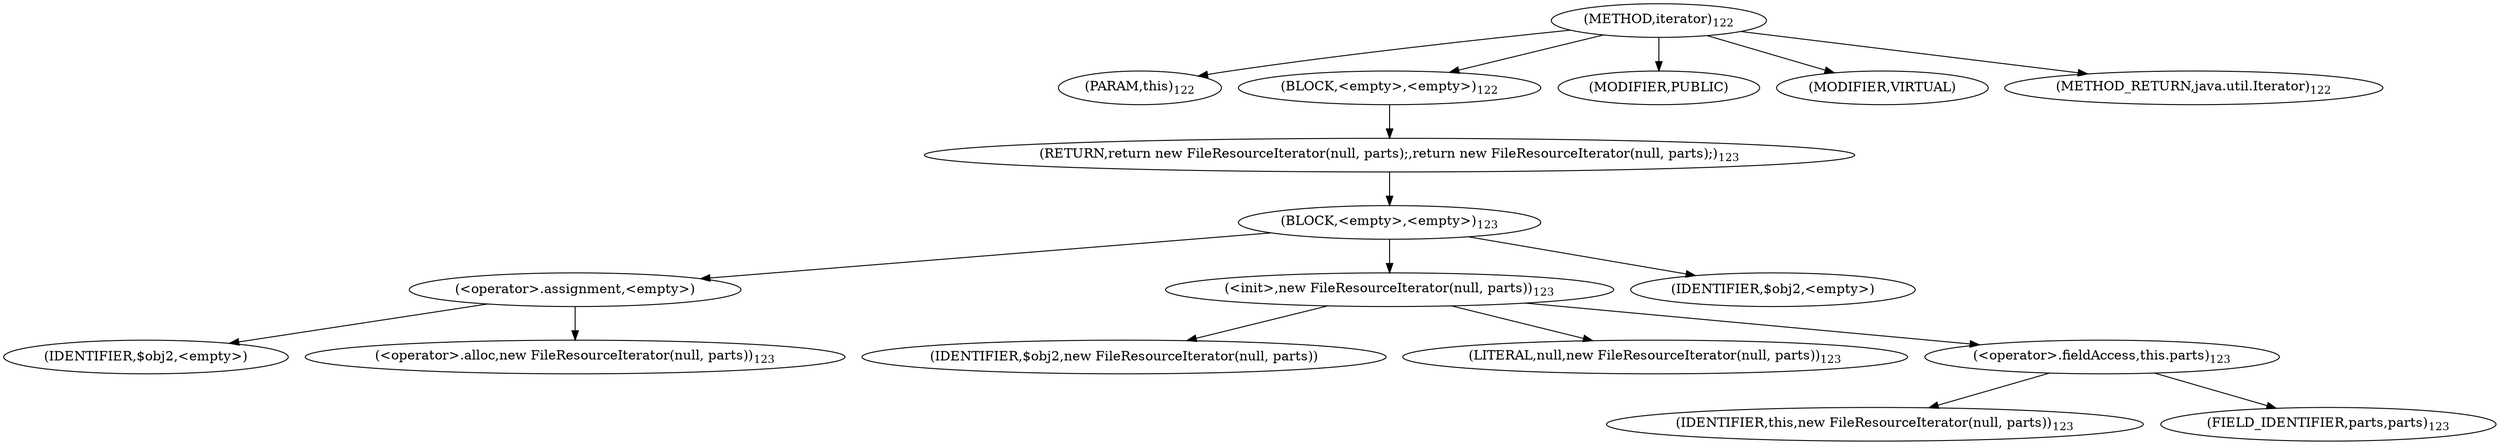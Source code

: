 digraph "iterator" {  
"239" [label = <(METHOD,iterator)<SUB>122</SUB>> ]
"240" [label = <(PARAM,this)<SUB>122</SUB>> ]
"241" [label = <(BLOCK,&lt;empty&gt;,&lt;empty&gt;)<SUB>122</SUB>> ]
"242" [label = <(RETURN,return new FileResourceIterator(null, parts);,return new FileResourceIterator(null, parts);)<SUB>123</SUB>> ]
"243" [label = <(BLOCK,&lt;empty&gt;,&lt;empty&gt;)<SUB>123</SUB>> ]
"244" [label = <(&lt;operator&gt;.assignment,&lt;empty&gt;)> ]
"245" [label = <(IDENTIFIER,$obj2,&lt;empty&gt;)> ]
"246" [label = <(&lt;operator&gt;.alloc,new FileResourceIterator(null, parts))<SUB>123</SUB>> ]
"247" [label = <(&lt;init&gt;,new FileResourceIterator(null, parts))<SUB>123</SUB>> ]
"248" [label = <(IDENTIFIER,$obj2,new FileResourceIterator(null, parts))> ]
"249" [label = <(LITERAL,null,new FileResourceIterator(null, parts))<SUB>123</SUB>> ]
"250" [label = <(&lt;operator&gt;.fieldAccess,this.parts)<SUB>123</SUB>> ]
"251" [label = <(IDENTIFIER,this,new FileResourceIterator(null, parts))<SUB>123</SUB>> ]
"252" [label = <(FIELD_IDENTIFIER,parts,parts)<SUB>123</SUB>> ]
"253" [label = <(IDENTIFIER,$obj2,&lt;empty&gt;)> ]
"254" [label = <(MODIFIER,PUBLIC)> ]
"255" [label = <(MODIFIER,VIRTUAL)> ]
"256" [label = <(METHOD_RETURN,java.util.Iterator)<SUB>122</SUB>> ]
  "239" -> "240" 
  "239" -> "241" 
  "239" -> "254" 
  "239" -> "255" 
  "239" -> "256" 
  "241" -> "242" 
  "242" -> "243" 
  "243" -> "244" 
  "243" -> "247" 
  "243" -> "253" 
  "244" -> "245" 
  "244" -> "246" 
  "247" -> "248" 
  "247" -> "249" 
  "247" -> "250" 
  "250" -> "251" 
  "250" -> "252" 
}
